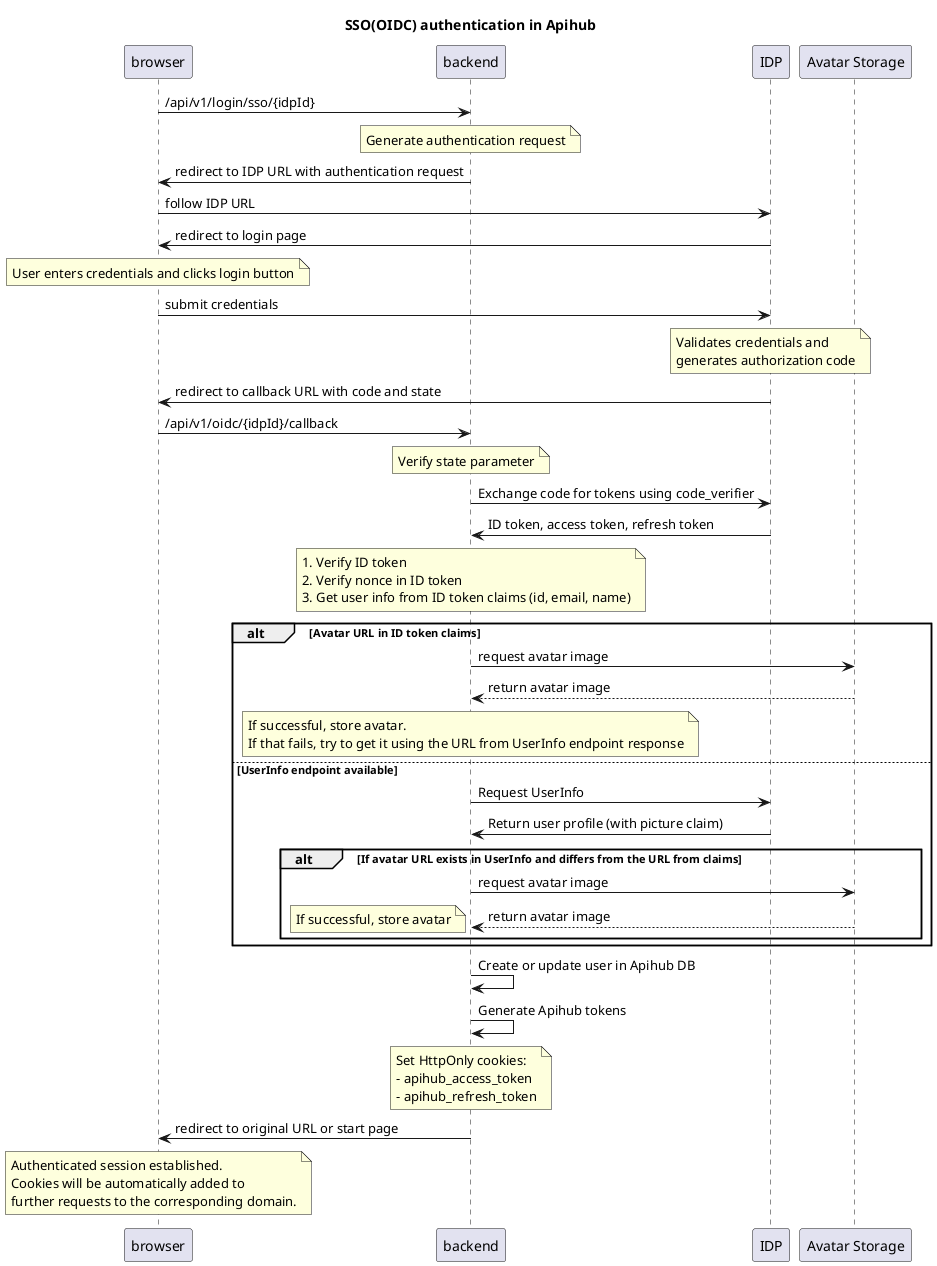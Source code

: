 @startuml

title SSO(OIDC) authentication in Apihub

participant browser
participant backend
participant IDP
participant "Avatar Storage" as storage

browser -> backend: /api/v1/login/sso/{idpId}
note over backend
Generate authentication request
end note

backend -> browser: redirect to IDP URL with authentication request
browser -> IDP: follow IDP URL
IDP -> browser: redirect to login page

note over browser
User enters credentials and clicks login button
end note

browser -> IDP: submit credentials
note over IDP
Validates credentials and
generates authorization code
end note

IDP -> browser: redirect to callback URL with code and state
browser -> backend: /api/v1/oidc/{idpId}/callback

note over backend
Verify state parameter
end note

backend -> IDP: Exchange code for tokens using code_verifier
IDP -> backend: ID token, access token, refresh token

note over backend
1. Verify ID token
2. Verify nonce in ID token
3. Get user info from ID token claims (id, email, name)
end note

alt Avatar URL in ID token claims
    backend -> storage: request avatar image
    storage --> backend: return avatar image
    note over backend
    If successful, store avatar.
    If that fails, try to get it using the URL from UserInfo endpoint response
    end note
else UserInfo endpoint available
    backend -> IDP: Request UserInfo
    IDP -> backend: Return user profile (with picture claim)
    alt If avatar URL exists in UserInfo and differs from the URL from claims
        backend -> storage: request avatar image
        storage --> backend: return avatar image
        note left: If successful, store avatar
    end
end

backend -> backend: Create or update user in Apihub DB
backend -> backend: Generate Apihub tokens

note over backend
Set HttpOnly cookies:
- apihub_access_token
- apihub_refresh_token
end note

backend -> browser: redirect to original URL or start page

note over browser
Authenticated session established.
Cookies will be automatically added to
further requests to the corresponding domain.
end note

@enduml

